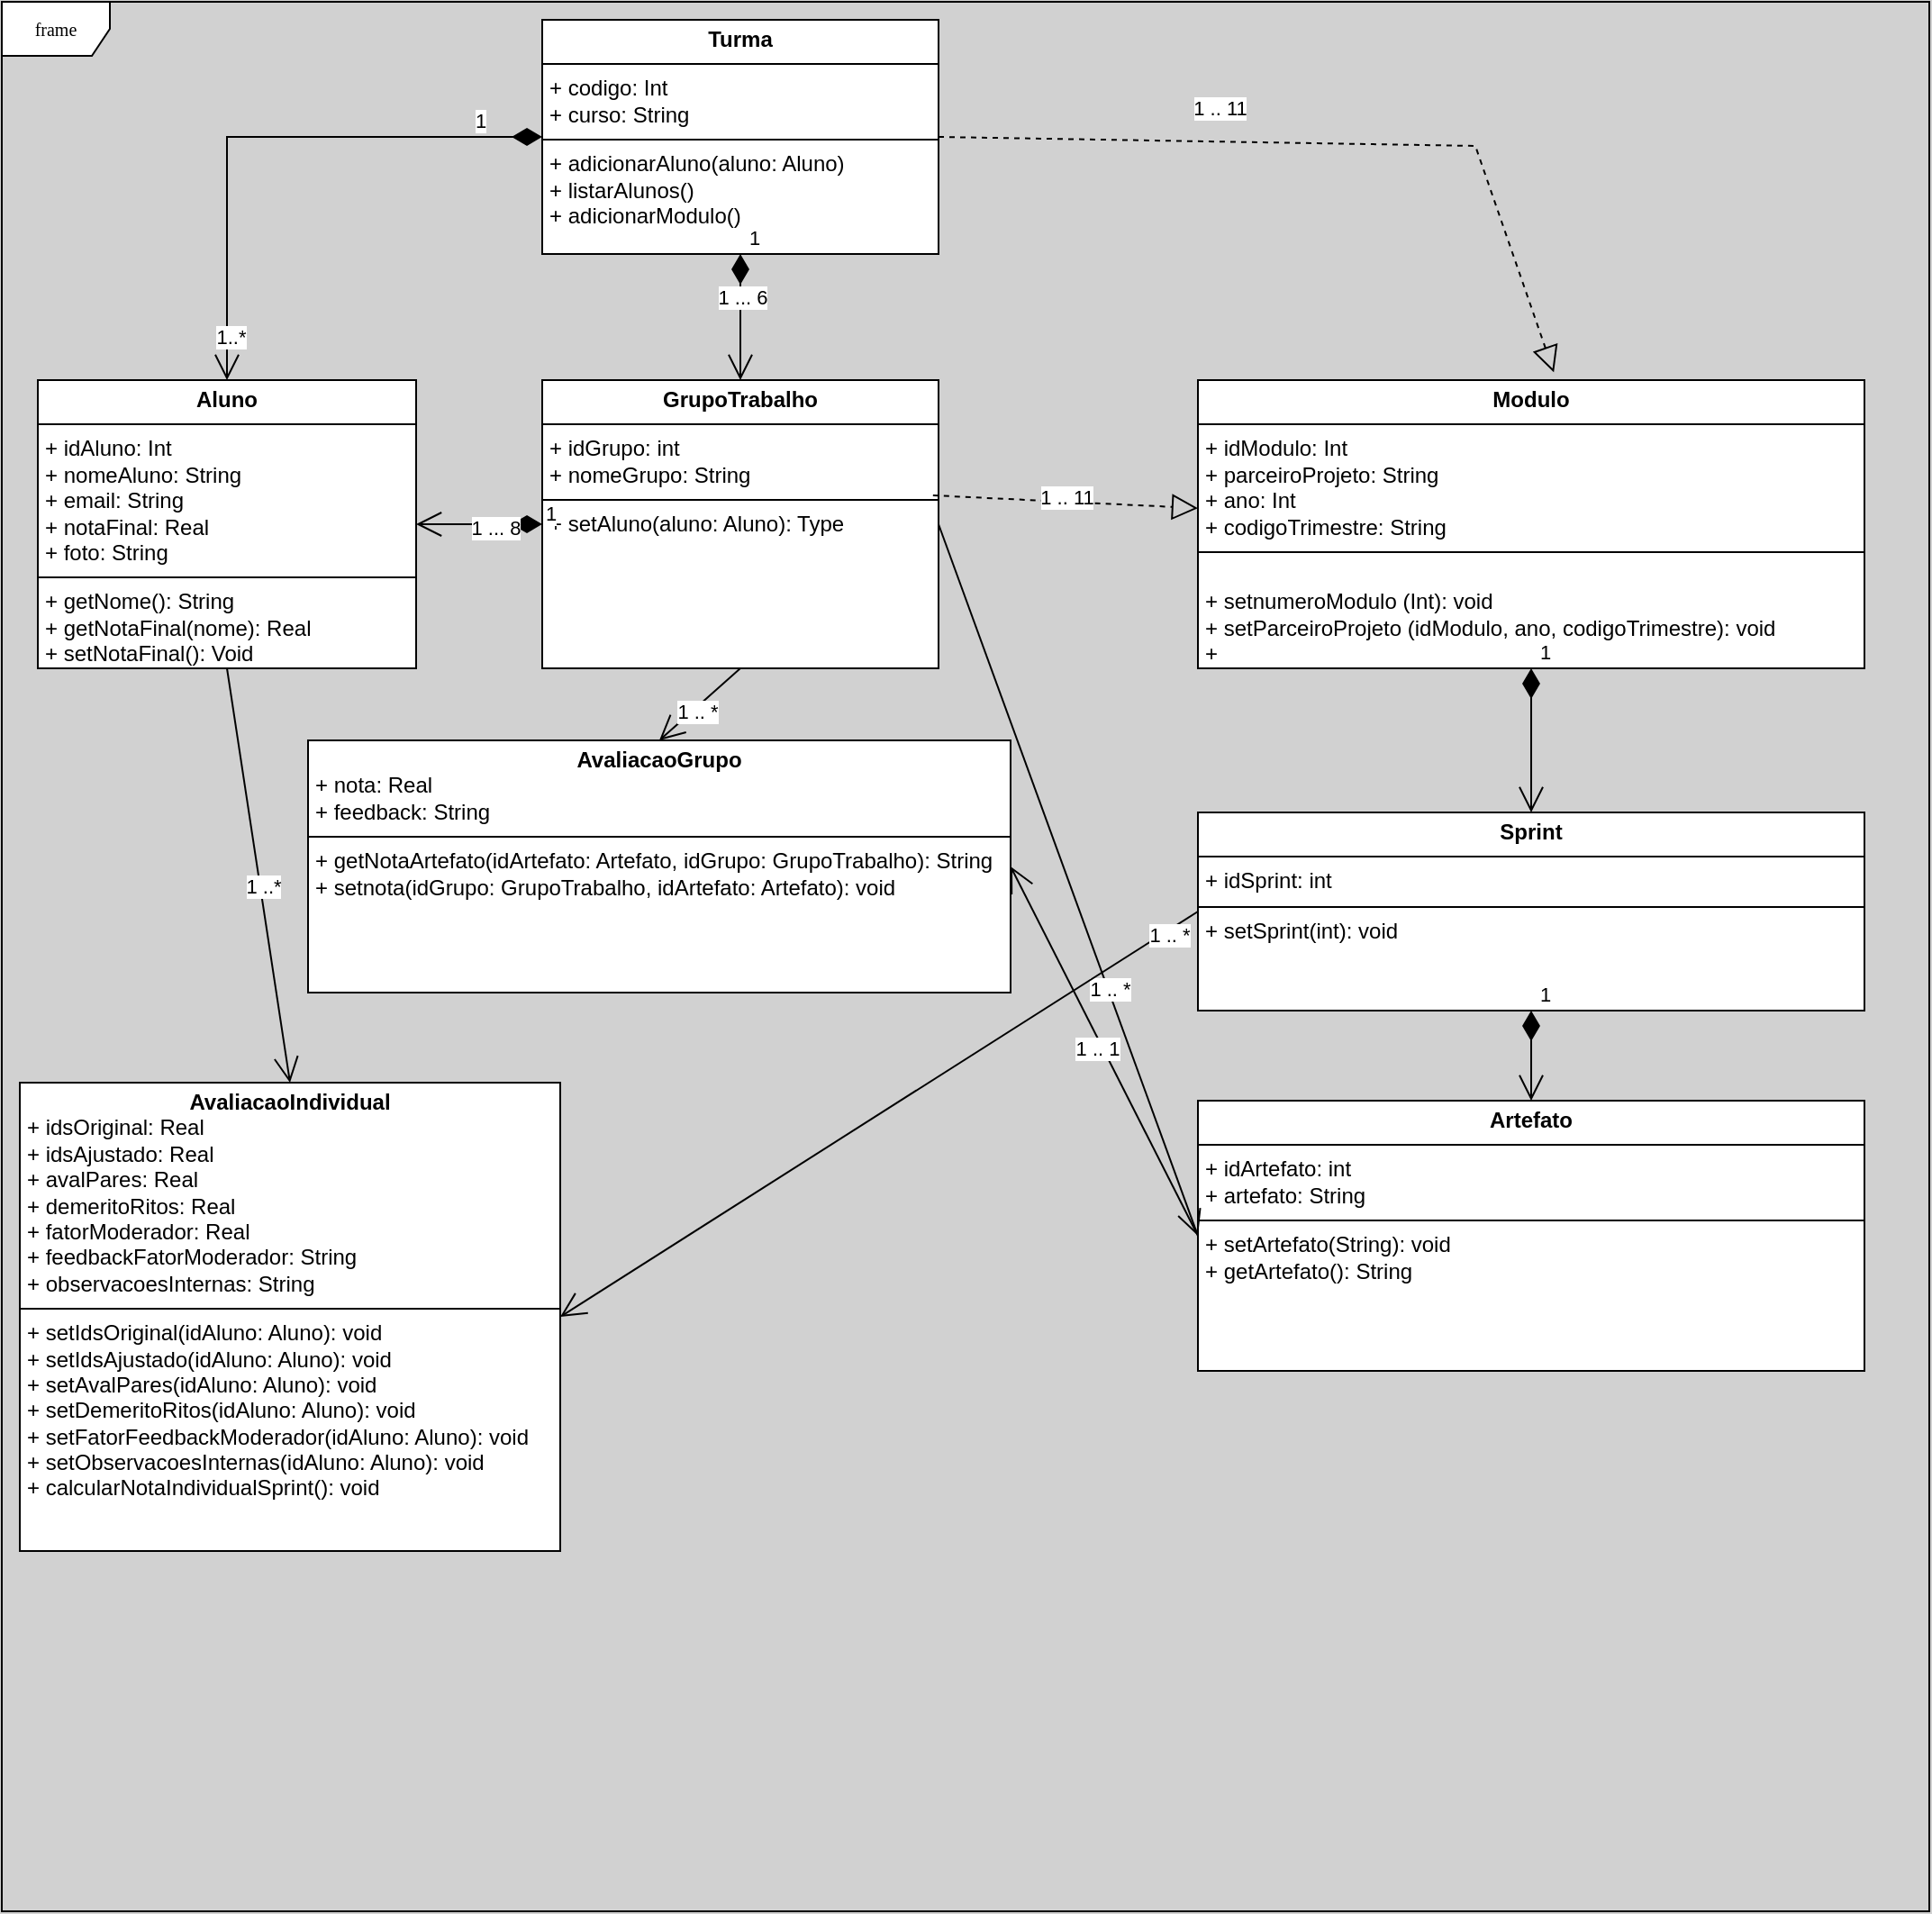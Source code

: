 <mxfile version="26.2.9">
  <diagram name="Page-1" id="c4acf3e9-155e-7222-9cf6-157b1a14988f">
    <mxGraphModel dx="1262" dy="817" grid="1" gridSize="10" guides="1" tooltips="1" connect="1" arrows="1" fold="1" page="1" pageScale="1" pageWidth="850" pageHeight="1100" background="#D1D1D1" math="0" shadow="0">
      <root>
        <mxCell id="0" />
        <mxCell id="1" parent="0" />
        <mxCell id="17acba5748e5396b-1" value="frame" style="shape=umlFrame;whiteSpace=wrap;html=1;rounded=0;shadow=0;comic=0;labelBackgroundColor=none;strokeWidth=1;fontFamily=Verdana;fontSize=10;align=center;" parent="1" vertex="1">
          <mxGeometry x="20" y="10" width="1070" height="1060" as="geometry" />
        </mxCell>
        <mxCell id="IyVSgGwoeMZlasVPc8n6-1" value="&lt;p style=&quot;margin:0px;margin-top:4px;text-align:center;&quot;&gt;&lt;b&gt;Aluno&lt;/b&gt;&lt;/p&gt;&lt;hr size=&quot;1&quot; style=&quot;border-style:solid;&quot;&gt;&lt;p style=&quot;margin:0px;margin-left:4px;&quot;&gt;+ idAluno: Int&lt;/p&gt;&lt;p style=&quot;margin:0px;margin-left:4px;&quot;&gt;+ nomeAluno: String&lt;/p&gt;&lt;p style=&quot;margin:0px;margin-left:4px;&quot;&gt;+ email: String&lt;/p&gt;&lt;p style=&quot;margin:0px;margin-left:4px;&quot;&gt;+ notaFinal: Real&lt;/p&gt;&lt;p style=&quot;margin:0px;margin-left:4px;&quot;&gt;+ foto: String&lt;/p&gt;&lt;hr size=&quot;1&quot; style=&quot;border-style:solid;&quot;&gt;&lt;p style=&quot;margin:0px;margin-left:4px;&quot;&gt;+ getNome(): String&lt;/p&gt;&lt;p style=&quot;margin:0px;margin-left:4px;&quot;&gt;+ getNotaFinal(nome): Real&lt;/p&gt;&lt;p style=&quot;margin:0px;margin-left:4px;&quot;&gt;+ setNotaFinal(): Void&lt;/p&gt;" style="verticalAlign=top;align=left;overflow=fill;html=1;whiteSpace=wrap;" vertex="1" parent="1">
          <mxGeometry x="40" y="220" width="210" height="160" as="geometry" />
        </mxCell>
        <mxCell id="IyVSgGwoeMZlasVPc8n6-2" value="&lt;p style=&quot;margin:0px;margin-top:4px;text-align:center;&quot;&gt;&lt;b&gt;Turma&lt;/b&gt;&lt;/p&gt;&lt;hr size=&quot;1&quot; style=&quot;border-style:solid;&quot;&gt;&lt;p style=&quot;margin:0px;margin-left:4px;&quot;&gt;+ codigo: Int&lt;/p&gt;&lt;p style=&quot;margin:0px;margin-left:4px;&quot;&gt;+ curso: String&lt;/p&gt;&lt;hr size=&quot;1&quot; style=&quot;border-style:solid;&quot;&gt;&lt;p style=&quot;margin:0px;margin-left:4px;&quot;&gt;+ adicionarAluno(aluno: Aluno)&lt;/p&gt;&lt;p style=&quot;margin:0px;margin-left:4px;&quot;&gt;+&amp;nbsp;listarAlunos()&lt;/p&gt;&lt;p style=&quot;margin:0px;margin-left:4px;&quot;&gt;+ adicionarModulo()&lt;/p&gt;" style="verticalAlign=top;align=left;overflow=fill;html=1;whiteSpace=wrap;" vertex="1" parent="1">
          <mxGeometry x="320" y="20" width="220" height="130" as="geometry" />
        </mxCell>
        <mxCell id="IyVSgGwoeMZlasVPc8n6-5" value="1" style="endArrow=open;html=1;endSize=12;startArrow=diamondThin;startSize=14;startFill=1;edgeStyle=orthogonalEdgeStyle;align=left;verticalAlign=bottom;rounded=0;exitX=0;exitY=0.5;exitDx=0;exitDy=0;entryX=0.5;entryY=0;entryDx=0;entryDy=0;" edge="1" parent="1" source="IyVSgGwoeMZlasVPc8n6-2" target="IyVSgGwoeMZlasVPc8n6-1">
          <mxGeometry x="-0.749" relative="1" as="geometry">
            <mxPoint x="320" y="90.0" as="sourcePoint" />
            <mxPoint x="150" y="150" as="targetPoint" />
            <mxPoint as="offset" />
          </mxGeometry>
        </mxCell>
        <mxCell id="IyVSgGwoeMZlasVPc8n6-11" value="1..*" style="edgeLabel;html=1;align=center;verticalAlign=middle;resizable=0;points=[];" vertex="1" connectable="0" parent="IyVSgGwoeMZlasVPc8n6-5">
          <mxGeometry x="0.841" y="2" relative="1" as="geometry">
            <mxPoint as="offset" />
          </mxGeometry>
        </mxCell>
        <mxCell id="IyVSgGwoeMZlasVPc8n6-12" value="&lt;p style=&quot;margin:0px;margin-top:4px;text-align:center;&quot;&gt;&lt;b&gt;Modulo&lt;/b&gt;&lt;/p&gt;&lt;hr size=&quot;1&quot; style=&quot;border-style:solid;&quot;&gt;&lt;p style=&quot;margin:0px;margin-left:4px;&quot;&gt;+ idModulo: Int&lt;/p&gt;&lt;p style=&quot;margin:0px;margin-left:4px;&quot;&gt;+ parceiroProjeto: String&lt;/p&gt;&lt;p style=&quot;margin:0px;margin-left:4px;&quot;&gt;+ ano: Int&lt;/p&gt;&lt;p style=&quot;margin:0px;margin-left:4px;&quot;&gt;+ codigoTrimestre: String&lt;/p&gt;&lt;hr size=&quot;1&quot; style=&quot;border-style:solid;&quot;&gt;&lt;p style=&quot;margin:0px;margin-left:4px;&quot;&gt;&lt;br&gt;&lt;/p&gt;&lt;p style=&quot;margin:0px;margin-left:4px;&quot;&gt;+ setnumeroModulo (Int): void&lt;/p&gt;&lt;p style=&quot;margin:0px;margin-left:4px;&quot;&gt;+ setP&lt;span style=&quot;background-color: transparent; color: light-dark(rgb(0, 0, 0), rgb(255, 255, 255));&quot;&gt;arceiroProjeto (&lt;/span&gt;idModulo&lt;span style=&quot;background-color: transparent; color: light-dark(rgb(0, 0, 0), rgb(255, 255, 255));&quot;&gt;, ano, codigoTrimestre): void&lt;/span&gt;&lt;/p&gt;&lt;p style=&quot;margin:0px;margin-left:4px;&quot;&gt;&lt;span style=&quot;background-color: transparent; color: light-dark(rgb(0, 0, 0), rgb(255, 255, 255));&quot;&gt;+&amp;nbsp;&lt;/span&gt;&lt;/p&gt;" style="verticalAlign=top;align=left;overflow=fill;html=1;whiteSpace=wrap;" vertex="1" parent="1">
          <mxGeometry x="684" y="220" width="370" height="160" as="geometry" />
        </mxCell>
        <mxCell id="IyVSgGwoeMZlasVPc8n6-13" value="" style="endArrow=block;dashed=1;endFill=0;endSize=12;html=1;rounded=0;exitX=1;exitY=0.5;exitDx=0;exitDy=0;entryX=0.534;entryY=-0.027;entryDx=0;entryDy=0;entryPerimeter=0;" edge="1" parent="1" source="IyVSgGwoeMZlasVPc8n6-2" target="IyVSgGwoeMZlasVPc8n6-12">
          <mxGeometry width="160" relative="1" as="geometry">
            <mxPoint x="340" y="350" as="sourcePoint" />
            <mxPoint x="500" y="350" as="targetPoint" />
            <Array as="points">
              <mxPoint x="838" y="90" />
            </Array>
          </mxGeometry>
        </mxCell>
        <mxCell id="IyVSgGwoeMZlasVPc8n6-14" value="1 .. 11" style="edgeLabel;html=1;align=center;verticalAlign=middle;resizable=0;points=[];" vertex="1" connectable="0" parent="IyVSgGwoeMZlasVPc8n6-13">
          <mxGeometry x="-0.276" y="1" relative="1" as="geometry">
            <mxPoint y="-18" as="offset" />
          </mxGeometry>
        </mxCell>
        <mxCell id="IyVSgGwoeMZlasVPc8n6-15" value="&lt;p style=&quot;margin:0px;margin-top:4px;text-align:center;&quot;&gt;&lt;b&gt;GrupoTrabalho&lt;/b&gt;&lt;/p&gt;&lt;hr size=&quot;1&quot; style=&quot;border-style:solid;&quot;&gt;&lt;p style=&quot;margin:0px;margin-left:4px;&quot;&gt;+ idGrupo: int&lt;/p&gt;&lt;p style=&quot;margin:0px;margin-left:4px;&quot;&gt;+ nomeGrupo: String&lt;/p&gt;&lt;hr size=&quot;1&quot; style=&quot;border-style:solid;&quot;&gt;&lt;p style=&quot;margin:0px;margin-left:4px;&quot;&gt;+ setAluno(aluno: Aluno): Type&lt;/p&gt;" style="verticalAlign=top;align=left;overflow=fill;html=1;whiteSpace=wrap;" vertex="1" parent="1">
          <mxGeometry x="320" y="220" width="220" height="160" as="geometry" />
        </mxCell>
        <mxCell id="IyVSgGwoeMZlasVPc8n6-17" value="1" style="endArrow=open;html=1;endSize=12;startArrow=diamondThin;startSize=14;startFill=1;edgeStyle=orthogonalEdgeStyle;align=left;verticalAlign=bottom;rounded=0;exitX=0;exitY=0.5;exitDx=0;exitDy=0;" edge="1" parent="1" source="IyVSgGwoeMZlasVPc8n6-15" target="IyVSgGwoeMZlasVPc8n6-1">
          <mxGeometry x="-1" y="3" relative="1" as="geometry">
            <mxPoint x="460" y="350" as="sourcePoint" />
            <mxPoint x="620" y="350" as="targetPoint" />
          </mxGeometry>
        </mxCell>
        <mxCell id="IyVSgGwoeMZlasVPc8n6-22" value="1 ... 8" style="edgeLabel;html=1;align=center;verticalAlign=middle;resizable=0;points=[];" vertex="1" connectable="0" parent="IyVSgGwoeMZlasVPc8n6-17">
          <mxGeometry x="-0.242" y="2" relative="1" as="geometry">
            <mxPoint as="offset" />
          </mxGeometry>
        </mxCell>
        <mxCell id="IyVSgGwoeMZlasVPc8n6-20" value="1" style="endArrow=open;html=1;endSize=12;startArrow=diamondThin;startSize=14;startFill=1;edgeStyle=orthogonalEdgeStyle;align=left;verticalAlign=bottom;rounded=0;exitX=0.5;exitY=1;exitDx=0;exitDy=0;entryX=0.5;entryY=0;entryDx=0;entryDy=0;" edge="1" parent="1" source="IyVSgGwoeMZlasVPc8n6-2" target="IyVSgGwoeMZlasVPc8n6-15">
          <mxGeometry x="-1" y="3" relative="1" as="geometry">
            <mxPoint x="450" y="369.94" as="sourcePoint" />
            <mxPoint x="440" y="240" as="targetPoint" />
            <Array as="points">
              <mxPoint x="430" y="200" />
              <mxPoint x="430" y="200" />
            </Array>
          </mxGeometry>
        </mxCell>
        <mxCell id="IyVSgGwoeMZlasVPc8n6-21" value="1 ... 6" style="edgeLabel;html=1;align=center;verticalAlign=middle;resizable=0;points=[];" vertex="1" connectable="0" parent="IyVSgGwoeMZlasVPc8n6-20">
          <mxGeometry x="-0.346" y="1" relative="1" as="geometry">
            <mxPoint y="1" as="offset" />
          </mxGeometry>
        </mxCell>
        <mxCell id="IyVSgGwoeMZlasVPc8n6-27" value="&lt;p style=&quot;margin:0px;margin-top:4px;text-align:center;&quot;&gt;&lt;b&gt;AvaliacaoIndividual&lt;/b&gt;&lt;/p&gt;&lt;p style=&quot;margin:0px;margin-left:4px;&quot;&gt;&lt;span style=&quot;background-color: transparent; color: light-dark(rgb(0, 0, 0), rgb(255, 255, 255));&quot;&gt;+ idsOriginal: Real&lt;/span&gt;&lt;/p&gt;&lt;p style=&quot;margin:0px;margin-left:4px;&quot;&gt;+ idsAjustado: Real&lt;/p&gt;&lt;p style=&quot;margin:0px;margin-left:4px;&quot;&gt;+ avalPares: Real&lt;/p&gt;&lt;p style=&quot;margin:0px;margin-left:4px;&quot;&gt;+ demeritoRitos: Real&lt;/p&gt;&lt;p style=&quot;margin:0px;margin-left:4px;&quot;&gt;+ fatorModerador: Real&lt;/p&gt;&lt;p style=&quot;margin:0px;margin-left:4px;&quot;&gt;+ feedbackFatorModerador: String&lt;/p&gt;&lt;p style=&quot;margin:0px;margin-left:4px;&quot;&gt;+ observacoesInternas: String&lt;/p&gt;&lt;hr size=&quot;1&quot; style=&quot;border-style:solid;&quot;&gt;&lt;p style=&quot;margin:0px;margin-left:4px;&quot;&gt;+ setIdsOriginal(&lt;span style=&quot;background-color: transparent; color: light-dark(rgb(0, 0, 0), rgb(255, 255, 255));&quot;&gt;idAluno: Aluno&lt;/span&gt;&lt;span style=&quot;background-color: transparent; color: light-dark(rgb(0, 0, 0), rgb(255, 255, 255));&quot;&gt;): void&lt;/span&gt;&lt;/p&gt;&lt;p style=&quot;margin:0px;margin-left:4px;&quot;&gt;+ setIdsAjustado(&lt;span style=&quot;color: light-dark(rgb(0, 0, 0), rgb(255, 255, 255)); background-color: transparent;&quot;&gt;idAluno: Aluno&lt;/span&gt;&lt;span style=&quot;color: light-dark(rgb(0, 0, 0), rgb(255, 255, 255)); background-color: transparent;&quot;&gt;): void&lt;/span&gt;&lt;span style=&quot;background-color: transparent; color: light-dark(rgb(0, 0, 0), rgb(255, 255, 255));&quot;&gt;&lt;/span&gt;&lt;/p&gt;&lt;p style=&quot;margin:0px;margin-left:4px;&quot;&gt;+ setAvalPares(idAluno: Aluno): void&lt;/p&gt;&lt;p style=&quot;margin:0px;margin-left:4px;&quot;&gt;+ setDemeritoRitos(&lt;span style=&quot;background-color: transparent; color: light-dark(rgb(0, 0, 0), rgb(255, 255, 255));&quot;&gt;idAluno: Aluno): void&lt;/span&gt;&lt;/p&gt;&lt;p style=&quot;margin:0px;margin-left:4px;&quot;&gt;&lt;span style=&quot;background-color: transparent; color: light-dark(rgb(0, 0, 0), rgb(255, 255, 255));&quot;&gt;+ setFatorFeedbackModerador(&lt;/span&gt;&lt;span style=&quot;background-color: transparent; color: light-dark(rgb(0, 0, 0), rgb(255, 255, 255));&quot;&gt;idAluno: Aluno): void&lt;/span&gt;&lt;/p&gt;&lt;p style=&quot;margin:0px;margin-left:4px;&quot;&gt;&lt;span style=&quot;background-color: transparent; color: light-dark(rgb(0, 0, 0), rgb(255, 255, 255));&quot;&gt;+ setObservacoesInternas&lt;/span&gt;&lt;span style=&quot;background-color: transparent; color: light-dark(rgb(0, 0, 0), rgb(255, 255, 255));&quot;&gt;(&lt;/span&gt;&lt;span style=&quot;background-color: transparent; color: light-dark(rgb(0, 0, 0), rgb(255, 255, 255));&quot;&gt;idAluno: Aluno): void&lt;/span&gt;&lt;/p&gt;&lt;p style=&quot;margin:0px;margin-left:4px;&quot;&gt;+ calcularNotaIndividualSprint(): void&lt;/p&gt;&lt;p style=&quot;margin:0px;margin-left:4px;&quot;&gt;&lt;span style=&quot;background-color: transparent; color: light-dark(rgb(0, 0, 0), rgb(255, 255, 255));&quot;&gt;&lt;br&gt;&lt;/span&gt;&lt;/p&gt;" style="verticalAlign=top;align=left;overflow=fill;html=1;whiteSpace=wrap;" vertex="1" parent="1">
          <mxGeometry x="30" y="610" width="300" height="260" as="geometry" />
        </mxCell>
        <mxCell id="IyVSgGwoeMZlasVPc8n6-28" value="&lt;p style=&quot;margin:0px;margin-top:4px;text-align:center;&quot;&gt;&lt;b&gt;AvaliacaoGrupo&lt;/b&gt;&lt;/p&gt;&lt;p style=&quot;margin:0px;margin-left:4px;&quot;&gt;&lt;span style=&quot;background-color: transparent; color: light-dark(rgb(0, 0, 0), rgb(255, 255, 255));&quot;&gt;+ nota: Real&lt;/span&gt;&lt;/p&gt;&lt;p style=&quot;margin:0px;margin-left:4px;&quot;&gt;+ feedback: String&lt;/p&gt;&lt;hr size=&quot;1&quot; style=&quot;border-style:solid;&quot;&gt;&lt;p style=&quot;margin:0px;margin-left:4px;&quot;&gt;+ getNotaArtefato(idArtefato: Artefato, idGrupo: GrupoTrabalho): String&lt;/p&gt;&lt;p style=&quot;margin:0px;margin-left:4px;&quot;&gt;+ setnota(idGrupo: GrupoTrabalho, idArtefato: Artefato): void&lt;/p&gt;" style="verticalAlign=top;align=left;overflow=fill;html=1;whiteSpace=wrap;" vertex="1" parent="1">
          <mxGeometry x="190" y="420" width="390" height="140" as="geometry" />
        </mxCell>
        <mxCell id="IyVSgGwoeMZlasVPc8n6-30" value="" style="endArrow=open;endFill=1;endSize=12;html=1;rounded=0;exitX=0.5;exitY=1;exitDx=0;exitDy=0;entryX=0.5;entryY=0;entryDx=0;entryDy=0;" edge="1" parent="1" source="IyVSgGwoeMZlasVPc8n6-15" target="IyVSgGwoeMZlasVPc8n6-28">
          <mxGeometry width="160" relative="1" as="geometry">
            <mxPoint x="380" y="430" as="sourcePoint" />
            <mxPoint x="540" y="430" as="targetPoint" />
          </mxGeometry>
        </mxCell>
        <mxCell id="IyVSgGwoeMZlasVPc8n6-47" value="1 .. *" style="edgeLabel;html=1;align=center;verticalAlign=middle;resizable=0;points=[];" vertex="1" connectable="0" parent="IyVSgGwoeMZlasVPc8n6-30">
          <mxGeometry x="0.128" y="2" relative="1" as="geometry">
            <mxPoint as="offset" />
          </mxGeometry>
        </mxCell>
        <mxCell id="IyVSgGwoeMZlasVPc8n6-32" value="" style="endArrow=open;endFill=1;endSize=12;html=1;rounded=0;exitX=0.5;exitY=1;exitDx=0;exitDy=0;entryX=0.5;entryY=0;entryDx=0;entryDy=0;" edge="1" parent="1" source="IyVSgGwoeMZlasVPc8n6-1" target="IyVSgGwoeMZlasVPc8n6-27">
          <mxGeometry width="160" relative="1" as="geometry">
            <mxPoint x="380" y="430" as="sourcePoint" />
            <mxPoint x="540" y="430" as="targetPoint" />
          </mxGeometry>
        </mxCell>
        <mxCell id="IyVSgGwoeMZlasVPc8n6-46" value="1 ..*" style="edgeLabel;html=1;align=center;verticalAlign=middle;resizable=0;points=[];" vertex="1" connectable="0" parent="IyVSgGwoeMZlasVPc8n6-32">
          <mxGeometry x="0.053" y="1" relative="1" as="geometry">
            <mxPoint as="offset" />
          </mxGeometry>
        </mxCell>
        <mxCell id="IyVSgGwoeMZlasVPc8n6-43" value="" style="endArrow=block;dashed=1;endFill=0;endSize=12;html=1;rounded=0;exitX=0.986;exitY=0.4;exitDx=0;exitDy=0;exitPerimeter=0;" edge="1" parent="1" source="IyVSgGwoeMZlasVPc8n6-15" target="IyVSgGwoeMZlasVPc8n6-12">
          <mxGeometry width="160" relative="1" as="geometry">
            <mxPoint x="390" y="350" as="sourcePoint" />
            <mxPoint x="550" y="350" as="targetPoint" />
          </mxGeometry>
        </mxCell>
        <mxCell id="IyVSgGwoeMZlasVPc8n6-44" value="1 .. 11" style="edgeLabel;html=1;align=center;verticalAlign=middle;resizable=0;points=[];" vertex="1" connectable="0" parent="IyVSgGwoeMZlasVPc8n6-43">
          <mxGeometry x="-0.002" y="3" relative="1" as="geometry">
            <mxPoint as="offset" />
          </mxGeometry>
        </mxCell>
        <mxCell id="IyVSgGwoeMZlasVPc8n6-52" value="&lt;p style=&quot;margin:0px;margin-top:4px;text-align:center;&quot;&gt;&lt;b&gt;Sprint&lt;/b&gt;&lt;/p&gt;&lt;hr size=&quot;1&quot; style=&quot;border-style:solid;&quot;&gt;&lt;p style=&quot;margin:0px;margin-left:4px;&quot;&gt;+ idSprint: int&lt;br&gt;&lt;/p&gt;&lt;hr size=&quot;1&quot; style=&quot;border-style:solid;&quot;&gt;&lt;p style=&quot;margin:0px;margin-left:4px;&quot;&gt;+&amp;nbsp;&lt;span style=&quot;background-color: transparent; color: light-dark(rgb(0, 0, 0), rgb(255, 255, 255));&quot;&gt;setSprint(int): void&lt;/span&gt;&lt;/p&gt;" style="verticalAlign=top;align=left;overflow=fill;html=1;whiteSpace=wrap;" vertex="1" parent="1">
          <mxGeometry x="684" y="460" width="370" height="110" as="geometry" />
        </mxCell>
        <mxCell id="IyVSgGwoeMZlasVPc8n6-54" value="&lt;p style=&quot;margin:0px;margin-top:4px;text-align:center;&quot;&gt;&lt;b&gt;Artefato&lt;/b&gt;&lt;/p&gt;&lt;hr size=&quot;1&quot; style=&quot;border-style:solid;&quot;&gt;&lt;p style=&quot;margin:0px;margin-left:4px;&quot;&gt;&lt;span style=&quot;background-color: transparent; color: light-dark(rgb(0, 0, 0), rgb(255, 255, 255));&quot;&gt;+ idArtefato: int&lt;/span&gt;&lt;/p&gt;&lt;p style=&quot;margin:0px;margin-left:4px;&quot;&gt;+ artefato: String&lt;/p&gt;&lt;hr size=&quot;1&quot; style=&quot;border-style:solid;&quot;&gt;&lt;p style=&quot;margin:0px;margin-left:4px;&quot;&gt;+&amp;nbsp;&lt;span style=&quot;background-color: transparent; color: light-dark(rgb(0, 0, 0), rgb(255, 255, 255));&quot;&gt;setArtefato(String): void&lt;/span&gt;&lt;/p&gt;&lt;p style=&quot;margin:0px;margin-left:4px;&quot;&gt;&lt;span style=&quot;background-color: transparent; color: light-dark(rgb(0, 0, 0), rgb(255, 255, 255));&quot;&gt;+ getArtefato(): String&lt;/span&gt;&lt;/p&gt;" style="verticalAlign=top;align=left;overflow=fill;html=1;whiteSpace=wrap;" vertex="1" parent="1">
          <mxGeometry x="684" y="620" width="370" height="150" as="geometry" />
        </mxCell>
        <mxCell id="IyVSgGwoeMZlasVPc8n6-55" value="1" style="endArrow=open;html=1;endSize=12;startArrow=diamondThin;startSize=14;startFill=1;edgeStyle=orthogonalEdgeStyle;align=left;verticalAlign=bottom;rounded=0;exitX=0.5;exitY=1;exitDx=0;exitDy=0;" edge="1" parent="1" source="IyVSgGwoeMZlasVPc8n6-52" target="IyVSgGwoeMZlasVPc8n6-54">
          <mxGeometry x="-1" y="3" relative="1" as="geometry">
            <mxPoint x="850" y="550" as="sourcePoint" />
            <mxPoint x="1010" y="550" as="targetPoint" />
          </mxGeometry>
        </mxCell>
        <mxCell id="IyVSgGwoeMZlasVPc8n6-58" value="1" style="endArrow=open;html=1;endSize=12;startArrow=diamondThin;startSize=14;startFill=1;edgeStyle=orthogonalEdgeStyle;align=left;verticalAlign=bottom;rounded=0;exitX=0.5;exitY=1;exitDx=0;exitDy=0;" edge="1" parent="1" source="IyVSgGwoeMZlasVPc8n6-12" target="IyVSgGwoeMZlasVPc8n6-52">
          <mxGeometry x="-1" y="3" relative="1" as="geometry">
            <mxPoint x="830" y="390" as="sourcePoint" />
            <mxPoint x="990" y="390" as="targetPoint" />
          </mxGeometry>
        </mxCell>
        <mxCell id="IyVSgGwoeMZlasVPc8n6-59" value="" style="endArrow=open;endFill=1;endSize=12;html=1;rounded=0;entryX=1;entryY=0.5;entryDx=0;entryDy=0;exitX=0;exitY=0.5;exitDx=0;exitDy=0;" edge="1" parent="1" source="IyVSgGwoeMZlasVPc8n6-54" target="IyVSgGwoeMZlasVPc8n6-28">
          <mxGeometry width="160" relative="1" as="geometry">
            <mxPoint x="390" y="420" as="sourcePoint" />
            <mxPoint x="550" y="420" as="targetPoint" />
          </mxGeometry>
        </mxCell>
        <mxCell id="IyVSgGwoeMZlasVPc8n6-60" value="1 .. 1" style="edgeLabel;html=1;align=center;verticalAlign=middle;resizable=0;points=[];" vertex="1" connectable="0" parent="IyVSgGwoeMZlasVPc8n6-59">
          <mxGeometry x="0.028" y="3" relative="1" as="geometry">
            <mxPoint as="offset" />
          </mxGeometry>
        </mxCell>
        <mxCell id="IyVSgGwoeMZlasVPc8n6-61" value="" style="endArrow=open;endFill=1;endSize=12;html=1;rounded=0;exitX=1;exitY=0.5;exitDx=0;exitDy=0;entryX=0;entryY=0.5;entryDx=0;entryDy=0;" edge="1" parent="1" source="IyVSgGwoeMZlasVPc8n6-15" target="IyVSgGwoeMZlasVPc8n6-54">
          <mxGeometry width="160" relative="1" as="geometry">
            <mxPoint x="390" y="400" as="sourcePoint" />
            <mxPoint x="550" y="400" as="targetPoint" />
          </mxGeometry>
        </mxCell>
        <mxCell id="IyVSgGwoeMZlasVPc8n6-63" value="1 .. *" style="edgeLabel;html=1;align=center;verticalAlign=middle;resizable=0;points=[];" vertex="1" connectable="0" parent="IyVSgGwoeMZlasVPc8n6-61">
          <mxGeometry x="0.306" y="1" relative="1" as="geometry">
            <mxPoint as="offset" />
          </mxGeometry>
        </mxCell>
        <mxCell id="IyVSgGwoeMZlasVPc8n6-64" value="" style="endArrow=open;endFill=1;endSize=12;html=1;rounded=0;exitX=0;exitY=0.5;exitDx=0;exitDy=0;entryX=1;entryY=0.5;entryDx=0;entryDy=0;" edge="1" parent="1" source="IyVSgGwoeMZlasVPc8n6-52" target="IyVSgGwoeMZlasVPc8n6-27">
          <mxGeometry width="160" relative="1" as="geometry">
            <mxPoint x="390" y="400" as="sourcePoint" />
            <mxPoint x="550" y="400" as="targetPoint" />
          </mxGeometry>
        </mxCell>
        <mxCell id="IyVSgGwoeMZlasVPc8n6-65" value="1 .. *" style="edgeLabel;html=1;align=center;verticalAlign=middle;resizable=0;points=[];" vertex="1" connectable="0" parent="IyVSgGwoeMZlasVPc8n6-64">
          <mxGeometry x="-0.908" y="3" relative="1" as="geometry">
            <mxPoint x="-1" as="offset" />
          </mxGeometry>
        </mxCell>
      </root>
    </mxGraphModel>
  </diagram>
</mxfile>
